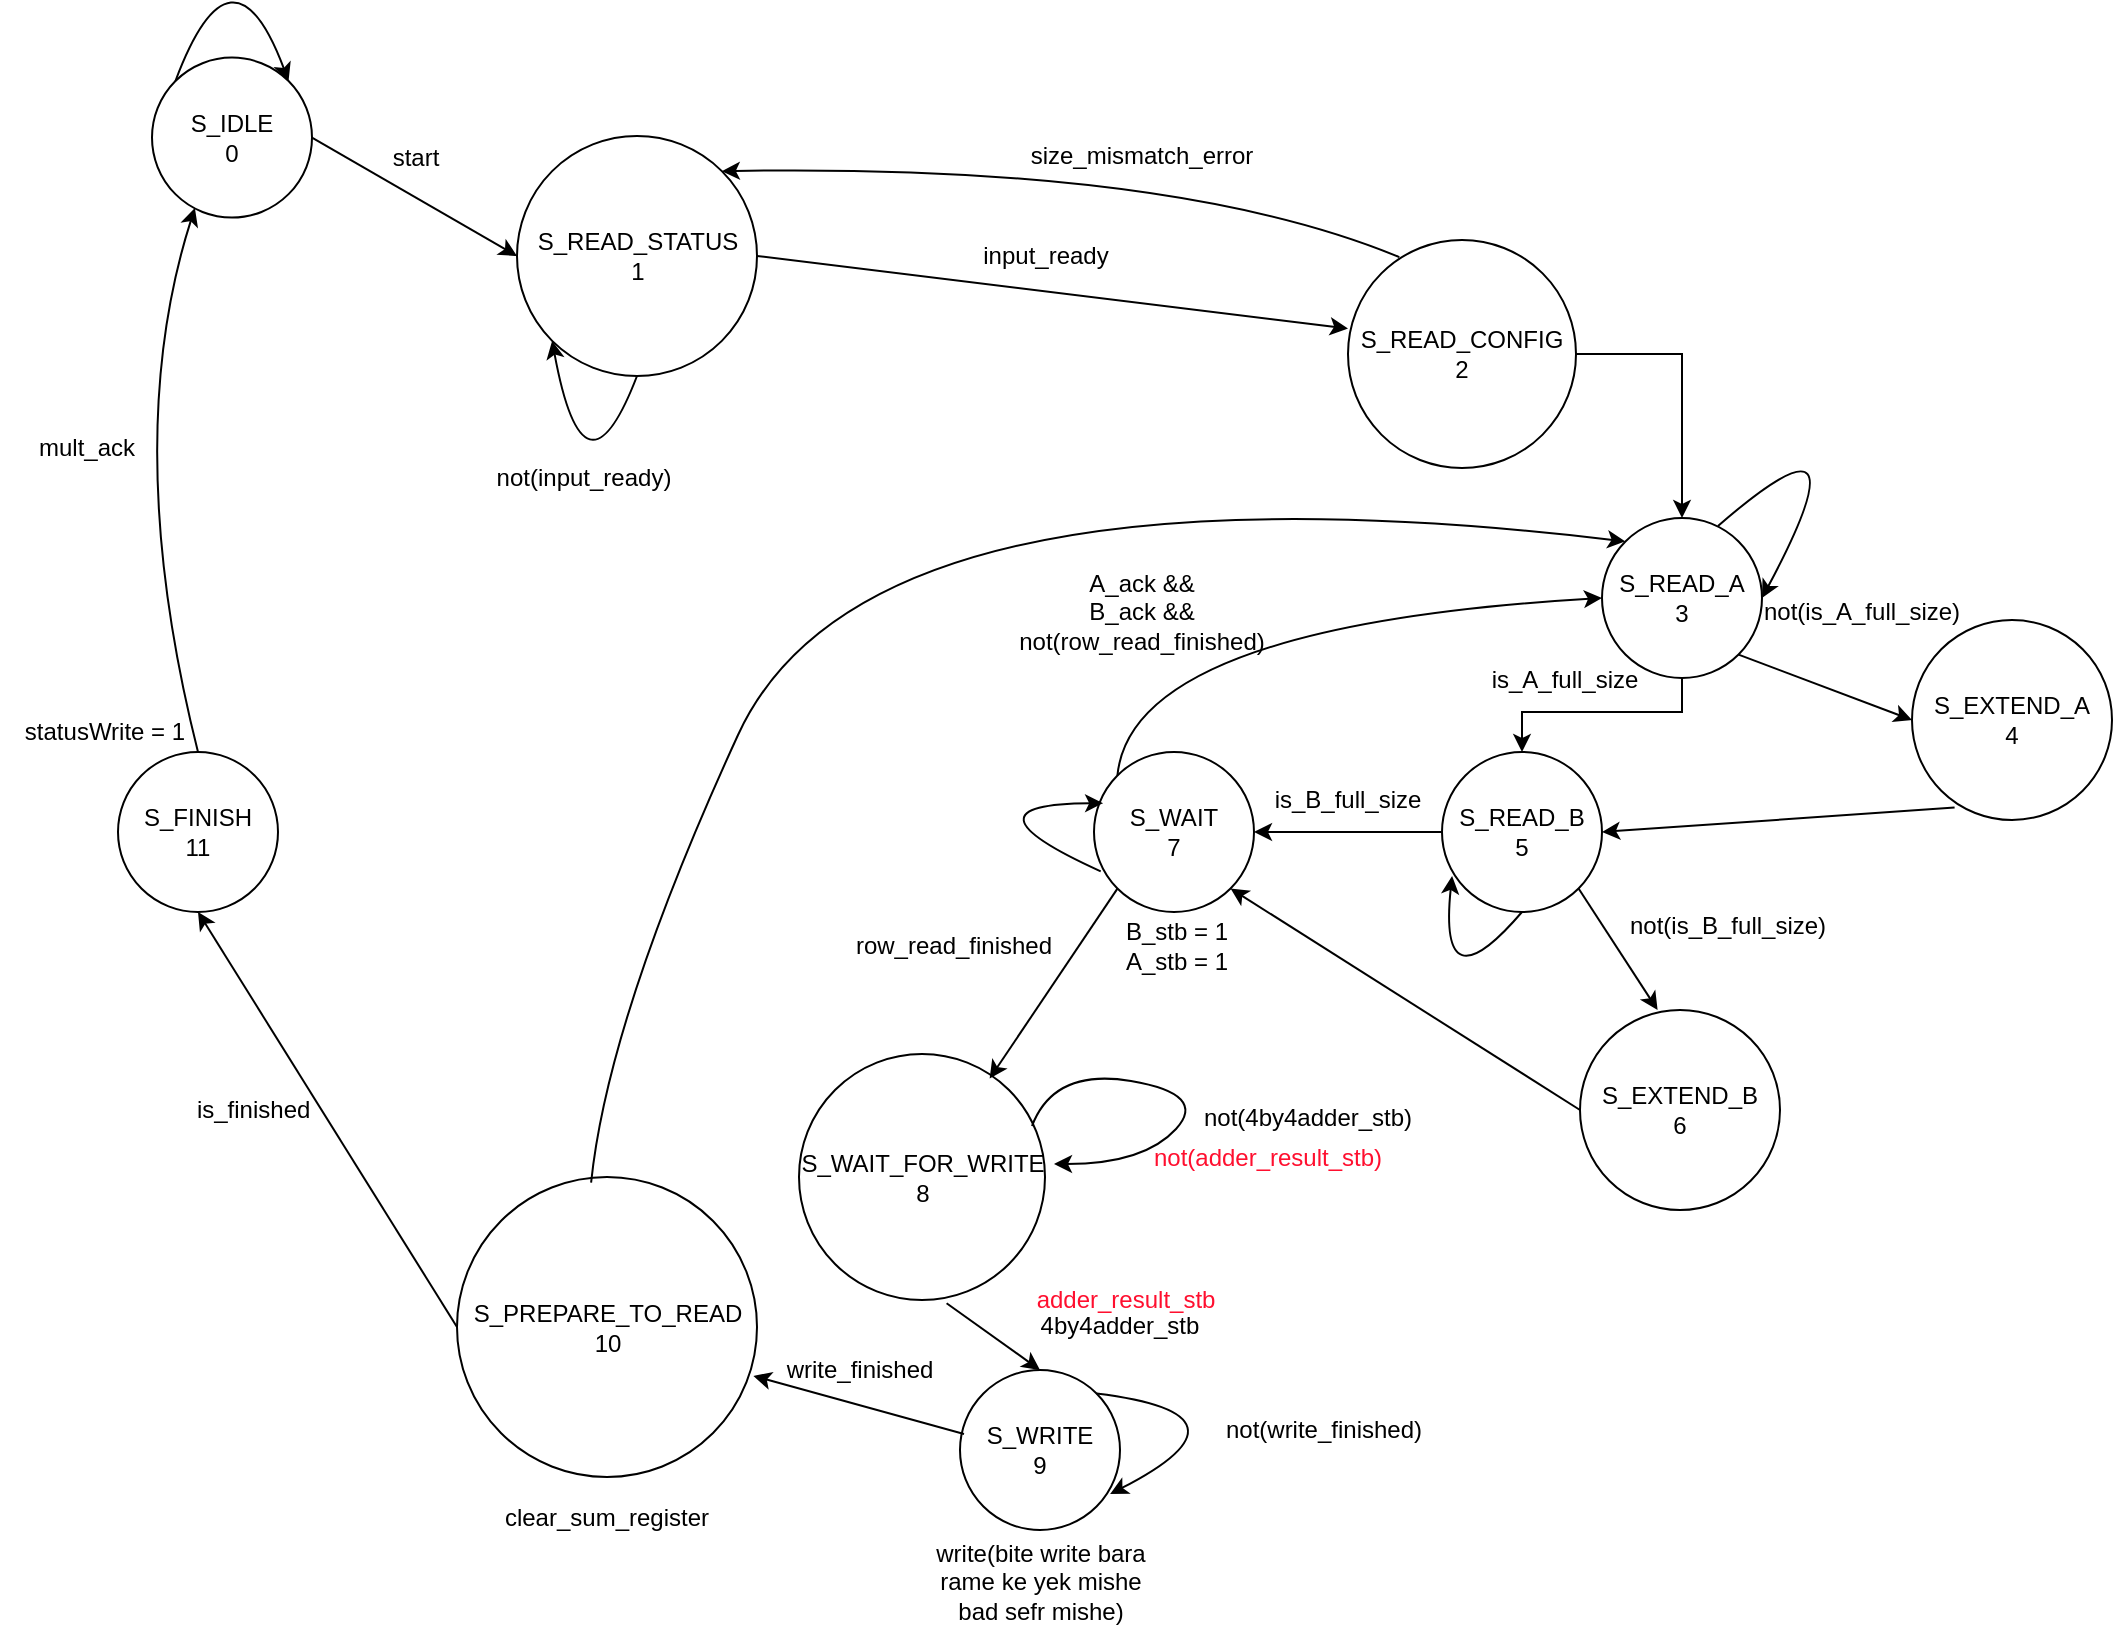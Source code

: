 <mxfile version="12.1.3" type="device" pages="1"><diagram id="Lsnexxyc17uVGk2usu4U" name="Page-1"><mxGraphModel dx="1096" dy="533" grid="0" gridSize="10" guides="1" tooltips="1" connect="1" arrows="1" fold="1" page="1" pageScale="1" pageWidth="1400" pageHeight="850" math="0" shadow="0"><root><mxCell id="0"/><mxCell id="1" parent="0"/><mxCell id="WvhVtql0bHE9y6AdPt9n-1" value="S_READ_STATUS&lt;br&gt;1" style="ellipse;whiteSpace=wrap;html=1;aspect=fixed;" parent="1" vertex="1"><mxGeometry x="274.5" y="111" width="120" height="120" as="geometry"/></mxCell><mxCell id="WvhVtql0bHE9y6AdPt9n-11" style="edgeStyle=orthogonalEdgeStyle;rounded=0;orthogonalLoop=1;jettySize=auto;html=1;entryX=0.5;entryY=0;entryDx=0;entryDy=0;" parent="1" source="WvhVtql0bHE9y6AdPt9n-2" target="WvhVtql0bHE9y6AdPt9n-6" edge="1"><mxGeometry relative="1" as="geometry"/></mxCell><mxCell id="WvhVtql0bHE9y6AdPt9n-2" value="S_READ_CONFIG&lt;br&gt;2" style="ellipse;whiteSpace=wrap;html=1;aspect=fixed;" parent="1" vertex="1"><mxGeometry x="690" y="163" width="114" height="114" as="geometry"/></mxCell><mxCell id="WvhVtql0bHE9y6AdPt9n-3" value="" style="endArrow=classic;html=1;entryX=0;entryY=0.388;entryDx=0;entryDy=0;entryPerimeter=0;exitX=1;exitY=0.5;exitDx=0;exitDy=0;" parent="1" source="WvhVtql0bHE9y6AdPt9n-1" target="WvhVtql0bHE9y6AdPt9n-2" edge="1"><mxGeometry width="50" height="50" relative="1" as="geometry"><mxPoint x="395" y="192" as="sourcePoint"/><mxPoint x="541" y="93" as="targetPoint"/></mxGeometry></mxCell><mxCell id="WvhVtql0bHE9y6AdPt9n-4" value="input_ready" style="text;html=1;strokeColor=none;fillColor=none;align=center;verticalAlign=middle;whiteSpace=wrap;rounded=0;" parent="1" vertex="1"><mxGeometry x="506.5" y="157" width="64" height="28" as="geometry"/></mxCell><mxCell id="WvhVtql0bHE9y6AdPt9n-5" value="" style="curved=1;endArrow=classic;html=1;exitX=0.5;exitY=1;exitDx=0;exitDy=0;entryX=0;entryY=1;entryDx=0;entryDy=0;" parent="1" source="WvhVtql0bHE9y6AdPt9n-1" target="WvhVtql0bHE9y6AdPt9n-1" edge="1"><mxGeometry width="50" height="50" relative="1" as="geometry"><mxPoint x="308" y="350" as="sourcePoint"/><mxPoint x="358" y="300" as="targetPoint"/><Array as="points"><mxPoint x="308" y="300"/></Array></mxGeometry></mxCell><mxCell id="WvhVtql0bHE9y6AdPt9n-12" style="edgeStyle=orthogonalEdgeStyle;rounded=0;orthogonalLoop=1;jettySize=auto;html=1;" parent="1" source="WvhVtql0bHE9y6AdPt9n-6" target="WvhVtql0bHE9y6AdPt9n-10" edge="1"><mxGeometry relative="1" as="geometry"><Array as="points"><mxPoint x="857" y="399"/><mxPoint x="777" y="399"/></Array></mxGeometry></mxCell><mxCell id="WvhVtql0bHE9y6AdPt9n-6" value="S_READ_A&lt;br&gt;3" style="ellipse;whiteSpace=wrap;html=1;aspect=fixed;" parent="1" vertex="1"><mxGeometry x="817" y="302" width="80" height="80" as="geometry"/></mxCell><mxCell id="WvhVtql0bHE9y6AdPt9n-8" value="" style="curved=1;endArrow=classic;html=1;exitX=0.225;exitY=0.075;exitDx=0;exitDy=0;entryX=1;entryY=0;entryDx=0;entryDy=0;exitPerimeter=0;" parent="1" source="WvhVtql0bHE9y6AdPt9n-2" target="WvhVtql0bHE9y6AdPt9n-1" edge="1"><mxGeometry width="50" height="50" relative="1" as="geometry"><mxPoint x="832" y="187" as="sourcePoint"/><mxPoint x="882" y="137" as="targetPoint"/><Array as="points"><mxPoint x="603" y="125"/></Array></mxGeometry></mxCell><mxCell id="WvhVtql0bHE9y6AdPt9n-9" value="size_mismatch_error" style="text;html=1;strokeColor=none;fillColor=none;align=center;verticalAlign=middle;whiteSpace=wrap;rounded=0;" parent="1" vertex="1"><mxGeometry x="513" y="111" width="148" height="20" as="geometry"/></mxCell><mxCell id="WvhVtql0bHE9y6AdPt9n-25" style="edgeStyle=orthogonalEdgeStyle;rounded=0;orthogonalLoop=1;jettySize=auto;html=1;entryX=1;entryY=0.5;entryDx=0;entryDy=0;" parent="1" source="WvhVtql0bHE9y6AdPt9n-10" target="WvhVtql0bHE9y6AdPt9n-13" edge="1"><mxGeometry relative="1" as="geometry"/></mxCell><mxCell id="WvhVtql0bHE9y6AdPt9n-10" value="S_READ_B&lt;br&gt;5" style="ellipse;whiteSpace=wrap;html=1;aspect=fixed;" parent="1" vertex="1"><mxGeometry x="737" y="419" width="80" height="80" as="geometry"/></mxCell><mxCell id="WvhVtql0bHE9y6AdPt9n-13" value="S_WAIT&lt;br&gt;7" style="ellipse;whiteSpace=wrap;html=1;aspect=fixed;" parent="1" vertex="1"><mxGeometry x="563" y="419" width="80" height="80" as="geometry"/></mxCell><mxCell id="WvhVtql0bHE9y6AdPt9n-14" value="" style="curved=1;endArrow=classic;html=1;exitX=0.725;exitY=0.05;exitDx=0;exitDy=0;exitPerimeter=0;entryX=1;entryY=0.5;entryDx=0;entryDy=0;" parent="1" source="WvhVtql0bHE9y6AdPt9n-6" target="WvhVtql0bHE9y6AdPt9n-6" edge="1"><mxGeometry width="50" height="50" relative="1" as="geometry"><mxPoint x="952" y="289" as="sourcePoint"/><mxPoint x="1002" y="239" as="targetPoint"/><Array as="points"><mxPoint x="952" y="239"/></Array></mxGeometry></mxCell><mxCell id="WvhVtql0bHE9y6AdPt9n-15" value="S_EXTEND_A&lt;br&gt;4" style="ellipse;whiteSpace=wrap;html=1;aspect=fixed;" parent="1" vertex="1"><mxGeometry x="972" y="353" width="100" height="100" as="geometry"/></mxCell><mxCell id="WvhVtql0bHE9y6AdPt9n-16" value="" style="endArrow=classic;html=1;exitX=1;exitY=1;exitDx=0;exitDy=0;entryX=0;entryY=0.5;entryDx=0;entryDy=0;" parent="1" source="WvhVtql0bHE9y6AdPt9n-6" target="WvhVtql0bHE9y6AdPt9n-15" edge="1"><mxGeometry width="50" height="50" relative="1" as="geometry"><mxPoint x="903" y="418" as="sourcePoint"/><mxPoint x="953" y="368" as="targetPoint"/></mxGeometry></mxCell><mxCell id="WvhVtql0bHE9y6AdPt9n-17" value="not(is_A_full_size)" style="text;html=1;strokeColor=none;fillColor=none;align=center;verticalAlign=middle;whiteSpace=wrap;rounded=0;" parent="1" vertex="1"><mxGeometry x="897" y="333.5" width="100" height="30" as="geometry"/></mxCell><mxCell id="WvhVtql0bHE9y6AdPt9n-18" value="is_A_full_size" style="text;html=1;strokeColor=none;fillColor=none;align=center;verticalAlign=middle;whiteSpace=wrap;rounded=0;" parent="1" vertex="1"><mxGeometry x="762" y="373" width="73" height="20" as="geometry"/></mxCell><mxCell id="WvhVtql0bHE9y6AdPt9n-20" value="" style="endArrow=classic;html=1;exitX=0.213;exitY=0.938;exitDx=0;exitDy=0;exitPerimeter=0;entryX=1;entryY=0.5;entryDx=0;entryDy=0;" parent="1" source="WvhVtql0bHE9y6AdPt9n-15" target="WvhVtql0bHE9y6AdPt9n-10" edge="1"><mxGeometry width="50" height="50" relative="1" as="geometry"><mxPoint x="937" y="549" as="sourcePoint"/><mxPoint x="987" y="499" as="targetPoint"/></mxGeometry></mxCell><mxCell id="WvhVtql0bHE9y6AdPt9n-21" value="S_EXTEND_B&lt;br&gt;6" style="ellipse;whiteSpace=wrap;html=1;aspect=fixed;" parent="1" vertex="1"><mxGeometry x="806" y="548" width="100" height="100" as="geometry"/></mxCell><mxCell id="WvhVtql0bHE9y6AdPt9n-22" value="" style="curved=1;endArrow=classic;html=1;exitX=0.5;exitY=1;exitDx=0;exitDy=0;entryX=0.063;entryY=0.775;entryDx=0;entryDy=0;entryPerimeter=0;" parent="1" source="WvhVtql0bHE9y6AdPt9n-10" target="WvhVtql0bHE9y6AdPt9n-10" edge="1"><mxGeometry width="50" height="50" relative="1" as="geometry"><mxPoint x="685" y="579" as="sourcePoint"/><mxPoint x="707" y="530" as="targetPoint"/><Array as="points"><mxPoint x="735" y="548"/></Array></mxGeometry></mxCell><mxCell id="WvhVtql0bHE9y6AdPt9n-23" value="" style="endArrow=classic;html=1;exitX=1;exitY=1;exitDx=0;exitDy=0;entryX=0.388;entryY=0;entryDx=0;entryDy=0;entryPerimeter=0;" parent="1" source="WvhVtql0bHE9y6AdPt9n-10" target="WvhVtql0bHE9y6AdPt9n-21" edge="1"><mxGeometry width="50" height="50" relative="1" as="geometry"><mxPoint x="906" y="564" as="sourcePoint"/><mxPoint x="956" y="514" as="targetPoint"/></mxGeometry></mxCell><mxCell id="WvhVtql0bHE9y6AdPt9n-24" value="not(is_B_full_size)" style="text;html=1;strokeColor=none;fillColor=none;align=center;verticalAlign=middle;whiteSpace=wrap;rounded=0;" parent="1" vertex="1"><mxGeometry x="830" y="496" width="100" height="20" as="geometry"/></mxCell><mxCell id="WvhVtql0bHE9y6AdPt9n-26" value="is_B_full_size" style="text;html=1;strokeColor=none;fillColor=none;align=center;verticalAlign=middle;whiteSpace=wrap;rounded=0;" parent="1" vertex="1"><mxGeometry x="661" y="433" width="58" height="20" as="geometry"/></mxCell><mxCell id="WvhVtql0bHE9y6AdPt9n-27" value="B_stb = 1&lt;br&gt;A_stb = 1" style="text;html=1;strokeColor=none;fillColor=none;align=center;verticalAlign=middle;whiteSpace=wrap;rounded=0;" parent="1" vertex="1"><mxGeometry x="556" y="491" width="97" height="50" as="geometry"/></mxCell><mxCell id="WvhVtql0bHE9y6AdPt9n-28" value="A_ack &amp;amp;&amp;amp;&lt;br&gt;B_ack &amp;amp;&amp;amp;&lt;br&gt;not(row_read_finished)" style="text;html=1;strokeColor=none;fillColor=none;align=center;verticalAlign=middle;whiteSpace=wrap;rounded=0;" parent="1" vertex="1"><mxGeometry x="521" y="315" width="132" height="67" as="geometry"/></mxCell><mxCell id="WvhVtql0bHE9y6AdPt9n-29" value="" style="curved=1;endArrow=classic;html=1;exitX=0;exitY=0;exitDx=0;exitDy=0;entryX=0;entryY=0.5;entryDx=0;entryDy=0;" parent="1" source="WvhVtql0bHE9y6AdPt9n-13" target="WvhVtql0bHE9y6AdPt9n-6" edge="1"><mxGeometry width="50" height="50" relative="1" as="geometry"><mxPoint x="544" y="433" as="sourcePoint"/><mxPoint x="734" y="338" as="targetPoint"/><Array as="points"><mxPoint x="582" y="356"/></Array></mxGeometry></mxCell><mxCell id="WvhVtql0bHE9y6AdPt9n-30" value="" style="endArrow=classic;html=1;exitX=0;exitY=0.5;exitDx=0;exitDy=0;entryX=1;entryY=1;entryDx=0;entryDy=0;" parent="1" source="WvhVtql0bHE9y6AdPt9n-21" target="WvhVtql0bHE9y6AdPt9n-13" edge="1"><mxGeometry width="50" height="50" relative="1" as="geometry"><mxPoint x="661" y="613" as="sourcePoint"/><mxPoint x="711" y="563" as="targetPoint"/></mxGeometry></mxCell><mxCell id="WvhVtql0bHE9y6AdPt9n-31" value="S_FINISH&lt;br&gt;11" style="ellipse;whiteSpace=wrap;html=1;aspect=fixed;" parent="1" vertex="1"><mxGeometry x="75" y="419" width="80" height="80" as="geometry"/></mxCell><mxCell id="WvhVtql0bHE9y6AdPt9n-34" value="S_WAIT_FOR_WRITE&lt;br&gt;8" style="ellipse;whiteSpace=wrap;html=1;aspect=fixed;" parent="1" vertex="1"><mxGeometry x="415.5" y="570" width="123" height="123" as="geometry"/></mxCell><mxCell id="WvhVtql0bHE9y6AdPt9n-35" value="" style="endArrow=classic;html=1;exitX=0;exitY=1;exitDx=0;exitDy=0;entryX=0.775;entryY=0.1;entryDx=0;entryDy=0;entryPerimeter=0;" parent="1" source="WvhVtql0bHE9y6AdPt9n-13" target="WvhVtql0bHE9y6AdPt9n-34" edge="1"><mxGeometry width="50" height="50" relative="1" as="geometry"><mxPoint x="344" y="569" as="sourcePoint"/><mxPoint x="394" y="519" as="targetPoint"/></mxGeometry></mxCell><mxCell id="WvhVtql0bHE9y6AdPt9n-37" value="clear_sum_register" style="text;html=1;strokeColor=none;fillColor=none;align=center;verticalAlign=middle;whiteSpace=wrap;rounded=0;" parent="1" vertex="1"><mxGeometry x="259" y="781" width="121" height="42" as="geometry"/></mxCell><mxCell id="WvhVtql0bHE9y6AdPt9n-39" value="S_WRITE&lt;br&gt;9" style="ellipse;whiteSpace=wrap;html=1;aspect=fixed;" parent="1" vertex="1"><mxGeometry x="496" y="728" width="80" height="80" as="geometry"/></mxCell><mxCell id="WvhVtql0bHE9y6AdPt9n-40" value="" style="endArrow=classic;html=1;exitX=0.6;exitY=1.013;exitDx=0;exitDy=0;exitPerimeter=0;entryX=0.5;entryY=0;entryDx=0;entryDy=0;" parent="1" source="WvhVtql0bHE9y6AdPt9n-34" target="WvhVtql0bHE9y6AdPt9n-39" edge="1"><mxGeometry width="50" height="50" relative="1" as="geometry"><mxPoint x="611" y="708" as="sourcePoint"/><mxPoint x="661" y="658" as="targetPoint"/></mxGeometry></mxCell><mxCell id="WvhVtql0bHE9y6AdPt9n-41" value="4by4adder_stb" style="text;html=1;strokeColor=none;fillColor=none;align=center;verticalAlign=middle;whiteSpace=wrap;rounded=0;" parent="1" vertex="1"><mxGeometry x="517" y="683" width="118" height="45" as="geometry"/></mxCell><mxCell id="WvhVtql0bHE9y6AdPt9n-42" value="" style="curved=1;endArrow=classic;html=1;exitX=1;exitY=0;exitDx=0;exitDy=0;entryX=0.938;entryY=0.775;entryDx=0;entryDy=0;entryPerimeter=0;" parent="1" source="WvhVtql0bHE9y6AdPt9n-39" target="WvhVtql0bHE9y6AdPt9n-39" edge="1"><mxGeometry width="50" height="50" relative="1" as="geometry"><mxPoint x="636" y="750" as="sourcePoint"/><mxPoint x="686" y="700" as="targetPoint"/><Array as="points"><mxPoint x="649" y="750"/></Array></mxGeometry></mxCell><mxCell id="WvhVtql0bHE9y6AdPt9n-43" value="S_PREPARE_TO_READ&lt;br&gt;10" style="ellipse;whiteSpace=wrap;html=1;aspect=fixed;" parent="1" vertex="1"><mxGeometry x="244.5" y="631.5" width="150" height="150" as="geometry"/></mxCell><mxCell id="WvhVtql0bHE9y6AdPt9n-44" value="not(write_finished)" style="text;html=1;strokeColor=none;fillColor=none;align=center;verticalAlign=middle;whiteSpace=wrap;rounded=0;" parent="1" vertex="1"><mxGeometry x="621" y="748" width="114" height="20" as="geometry"/></mxCell><mxCell id="WvhVtql0bHE9y6AdPt9n-45" value="write(bite write bara rame ke yek mishe bad sefr mishe)" style="text;html=1;strokeColor=none;fillColor=none;align=center;verticalAlign=middle;whiteSpace=wrap;rounded=0;" parent="1" vertex="1"><mxGeometry x="475.5" y="813" width="121" height="42" as="geometry"/></mxCell><mxCell id="WvhVtql0bHE9y6AdPt9n-46" value="" style="endArrow=classic;html=1;exitX=0.025;exitY=0.4;exitDx=0;exitDy=0;exitPerimeter=0;entryX=0.988;entryY=0.663;entryDx=0;entryDy=0;entryPerimeter=0;" parent="1" source="WvhVtql0bHE9y6AdPt9n-39" target="WvhVtql0bHE9y6AdPt9n-43" edge="1"><mxGeometry width="50" height="50" relative="1" as="geometry"><mxPoint x="363" y="682" as="sourcePoint"/><mxPoint x="413" y="632" as="targetPoint"/></mxGeometry></mxCell><mxCell id="WvhVtql0bHE9y6AdPt9n-47" value="" style="endArrow=classic;html=1;exitX=0;exitY=0.5;exitDx=0;exitDy=0;entryX=0.5;entryY=1;entryDx=0;entryDy=0;" parent="1" source="WvhVtql0bHE9y6AdPt9n-43" target="WvhVtql0bHE9y6AdPt9n-31" edge="1"><mxGeometry width="50" height="50" relative="1" as="geometry"><mxPoint x="323" y="638" as="sourcePoint"/><mxPoint x="373" y="588" as="targetPoint"/></mxGeometry></mxCell><mxCell id="WvhVtql0bHE9y6AdPt9n-48" value="is_finished&amp;nbsp;" style="text;html=1;strokeColor=none;fillColor=none;align=center;verticalAlign=middle;whiteSpace=wrap;rounded=0;" parent="1" vertex="1"><mxGeometry x="90.5" y="584" width="107" height="28" as="geometry"/></mxCell><mxCell id="WvhVtql0bHE9y6AdPt9n-49" value="statusWrite = 1" style="text;html=1;strokeColor=none;fillColor=none;align=center;verticalAlign=middle;whiteSpace=wrap;rounded=0;" parent="1" vertex="1"><mxGeometry x="16" y="399" width="105" height="20" as="geometry"/></mxCell><mxCell id="WvhVtql0bHE9y6AdPt9n-52" value="" style="curved=1;endArrow=classic;html=1;exitX=0.5;exitY=0;exitDx=0;exitDy=0;entryX=0.268;entryY=0.94;entryDx=0;entryDy=0;entryPerimeter=0;" parent="1" source="WvhVtql0bHE9y6AdPt9n-31" target="0ifkO_EFKVS7rbleS3C3-1" edge="1"><mxGeometry width="50" height="50" relative="1" as="geometry"><mxPoint x="346" y="449" as="sourcePoint"/><mxPoint x="208" y="264" as="targetPoint"/><Array as="points"><mxPoint x="76" y="264"/></Array></mxGeometry></mxCell><mxCell id="WvhVtql0bHE9y6AdPt9n-53" value="mult_ack" style="text;html=1;strokeColor=none;fillColor=none;align=center;verticalAlign=middle;whiteSpace=wrap;rounded=0;" parent="1" vertex="1"><mxGeometry x="23" y="249" width="73" height="35" as="geometry"/></mxCell><mxCell id="WvhVtql0bHE9y6AdPt9n-54" value="&lt;font&gt;not(input_ready)&lt;/font&gt;" style="text;html=1;strokeColor=none;fillColor=none;align=center;verticalAlign=middle;whiteSpace=wrap;rounded=0;fontColor=#000000;" parent="1" vertex="1"><mxGeometry x="255" y="266.5" width="106" height="31" as="geometry"/></mxCell><mxCell id="WvhVtql0bHE9y6AdPt9n-56" value="" style="curved=1;endArrow=classic;html=1;exitX=0.447;exitY=0.019;exitDx=0;exitDy=0;exitPerimeter=0;entryX=0;entryY=0;entryDx=0;entryDy=0;" parent="1" source="WvhVtql0bHE9y6AdPt9n-43" target="WvhVtql0bHE9y6AdPt9n-6" edge="1"><mxGeometry width="50" height="50" relative="1" as="geometry"><mxPoint x="341.5" y="559" as="sourcePoint"/><mxPoint x="685" y="274" as="targetPoint"/><Array as="points"><mxPoint x="320" y="552"/><mxPoint x="450" y="269"/></Array></mxGeometry></mxCell><mxCell id="naLMfVqCQpOulkHyiC6N-3" value="row_read_finished" style="text;html=1;strokeColor=none;fillColor=none;align=center;verticalAlign=middle;whiteSpace=wrap;rounded=0;" parent="1" vertex="1"><mxGeometry x="473" y="506" width="40" height="20" as="geometry"/></mxCell><mxCell id="naLMfVqCQpOulkHyiC6N-4" value="&lt;font color=&quot;#ff0f2f&quot;&gt;adder_result_stb&lt;/font&gt;" style="text;html=1;strokeColor=none;fillColor=none;align=center;verticalAlign=middle;whiteSpace=wrap;rounded=0;" parent="1" vertex="1"><mxGeometry x="559" y="683" width="40" height="20" as="geometry"/></mxCell><mxCell id="naLMfVqCQpOulkHyiC6N-7" value="" style="curved=1;endArrow=classic;html=1;" parent="1" edge="1"><mxGeometry width="50" height="50" relative="1" as="geometry"><mxPoint x="532" y="606" as="sourcePoint"/><mxPoint x="543" y="625" as="targetPoint"/><Array as="points"><mxPoint x="543" y="577"/><mxPoint x="620" y="590"/><mxPoint x="588" y="625"/></Array></mxGeometry></mxCell><mxCell id="naLMfVqCQpOulkHyiC6N-8" value="not(4by4adder_stb)" style="text;html=1;strokeColor=none;fillColor=none;align=center;verticalAlign=middle;whiteSpace=wrap;rounded=0;" parent="1" vertex="1"><mxGeometry x="650" y="592" width="40" height="20" as="geometry"/></mxCell><mxCell id="naLMfVqCQpOulkHyiC6N-9" value="&lt;font color=&quot;#ff0f2f&quot;&gt;not(adder_result_stb)&lt;/font&gt;" style="text;html=1;strokeColor=none;fillColor=none;align=center;verticalAlign=middle;whiteSpace=wrap;rounded=0;" parent="1" vertex="1"><mxGeometry x="630" y="612" width="40" height="20" as="geometry"/></mxCell><mxCell id="naLMfVqCQpOulkHyiC6N-10" value="write_finished" style="text;html=1;strokeColor=none;fillColor=none;align=center;verticalAlign=middle;whiteSpace=wrap;rounded=0;" parent="1" vertex="1"><mxGeometry x="425.5" y="718" width="40" height="20" as="geometry"/></mxCell><mxCell id="0ifkO_EFKVS7rbleS3C3-1" value="S_IDLE&lt;br&gt;0" style="ellipse;whiteSpace=wrap;html=1;aspect=fixed;fontColor=#000000;" vertex="1" parent="1"><mxGeometry x="92" y="71.794" width="80" height="80" as="geometry"/></mxCell><mxCell id="0ifkO_EFKVS7rbleS3C3-2" value="" style="endArrow=classic;html=1;fontColor=#000000;exitX=1;exitY=0.5;exitDx=0;exitDy=0;entryX=0;entryY=0.5;entryDx=0;entryDy=0;" edge="1" parent="1" source="0ifkO_EFKVS7rbleS3C3-1" target="WvhVtql0bHE9y6AdPt9n-1"><mxGeometry width="50" height="50" relative="1" as="geometry"><mxPoint x="244.5" y="121.647" as="sourcePoint"/><mxPoint x="294.5" y="71.647" as="targetPoint"/></mxGeometry></mxCell><mxCell id="0ifkO_EFKVS7rbleS3C3-3" value="start" style="text;html=1;strokeColor=none;fillColor=none;align=center;verticalAlign=middle;whiteSpace=wrap;rounded=0;fontColor=#000000;" vertex="1" parent="1"><mxGeometry x="203.5" y="111.824" width="40" height="20" as="geometry"/></mxCell><mxCell id="0ifkO_EFKVS7rbleS3C3-4" value="" style="curved=1;endArrow=classic;html=1;exitX=0;exitY=0;exitDx=0;exitDy=0;entryX=1;entryY=0;entryDx=0;entryDy=0;" edge="1" parent="1" source="0ifkO_EFKVS7rbleS3C3-1" target="0ifkO_EFKVS7rbleS3C3-1"><mxGeometry width="50" height="50" relative="1" as="geometry"><mxPoint x="167.5" y="36" as="sourcePoint"/><mxPoint x="189.5" y="72" as="targetPoint"/><Array as="points"><mxPoint x="132" y="8"/></Array></mxGeometry></mxCell><mxCell id="0ifkO_EFKVS7rbleS3C3-5" value="" style="curved=1;endArrow=classic;html=1;fontColor=#000000;exitX=0.042;exitY=0.746;exitDx=0;exitDy=0;exitPerimeter=0;entryX=0.057;entryY=0.32;entryDx=0;entryDy=0;entryPerimeter=0;" edge="1" parent="1" source="WvhVtql0bHE9y6AdPt9n-13" target="WvhVtql0bHE9y6AdPt9n-13"><mxGeometry width="50" height="50" relative="1" as="geometry"><mxPoint x="415.5" y="467.824" as="sourcePoint"/><mxPoint x="465.5" y="417.824" as="targetPoint"/><Array as="points"><mxPoint x="492" y="445"/></Array></mxGeometry></mxCell></root></mxGraphModel></diagram></mxfile>